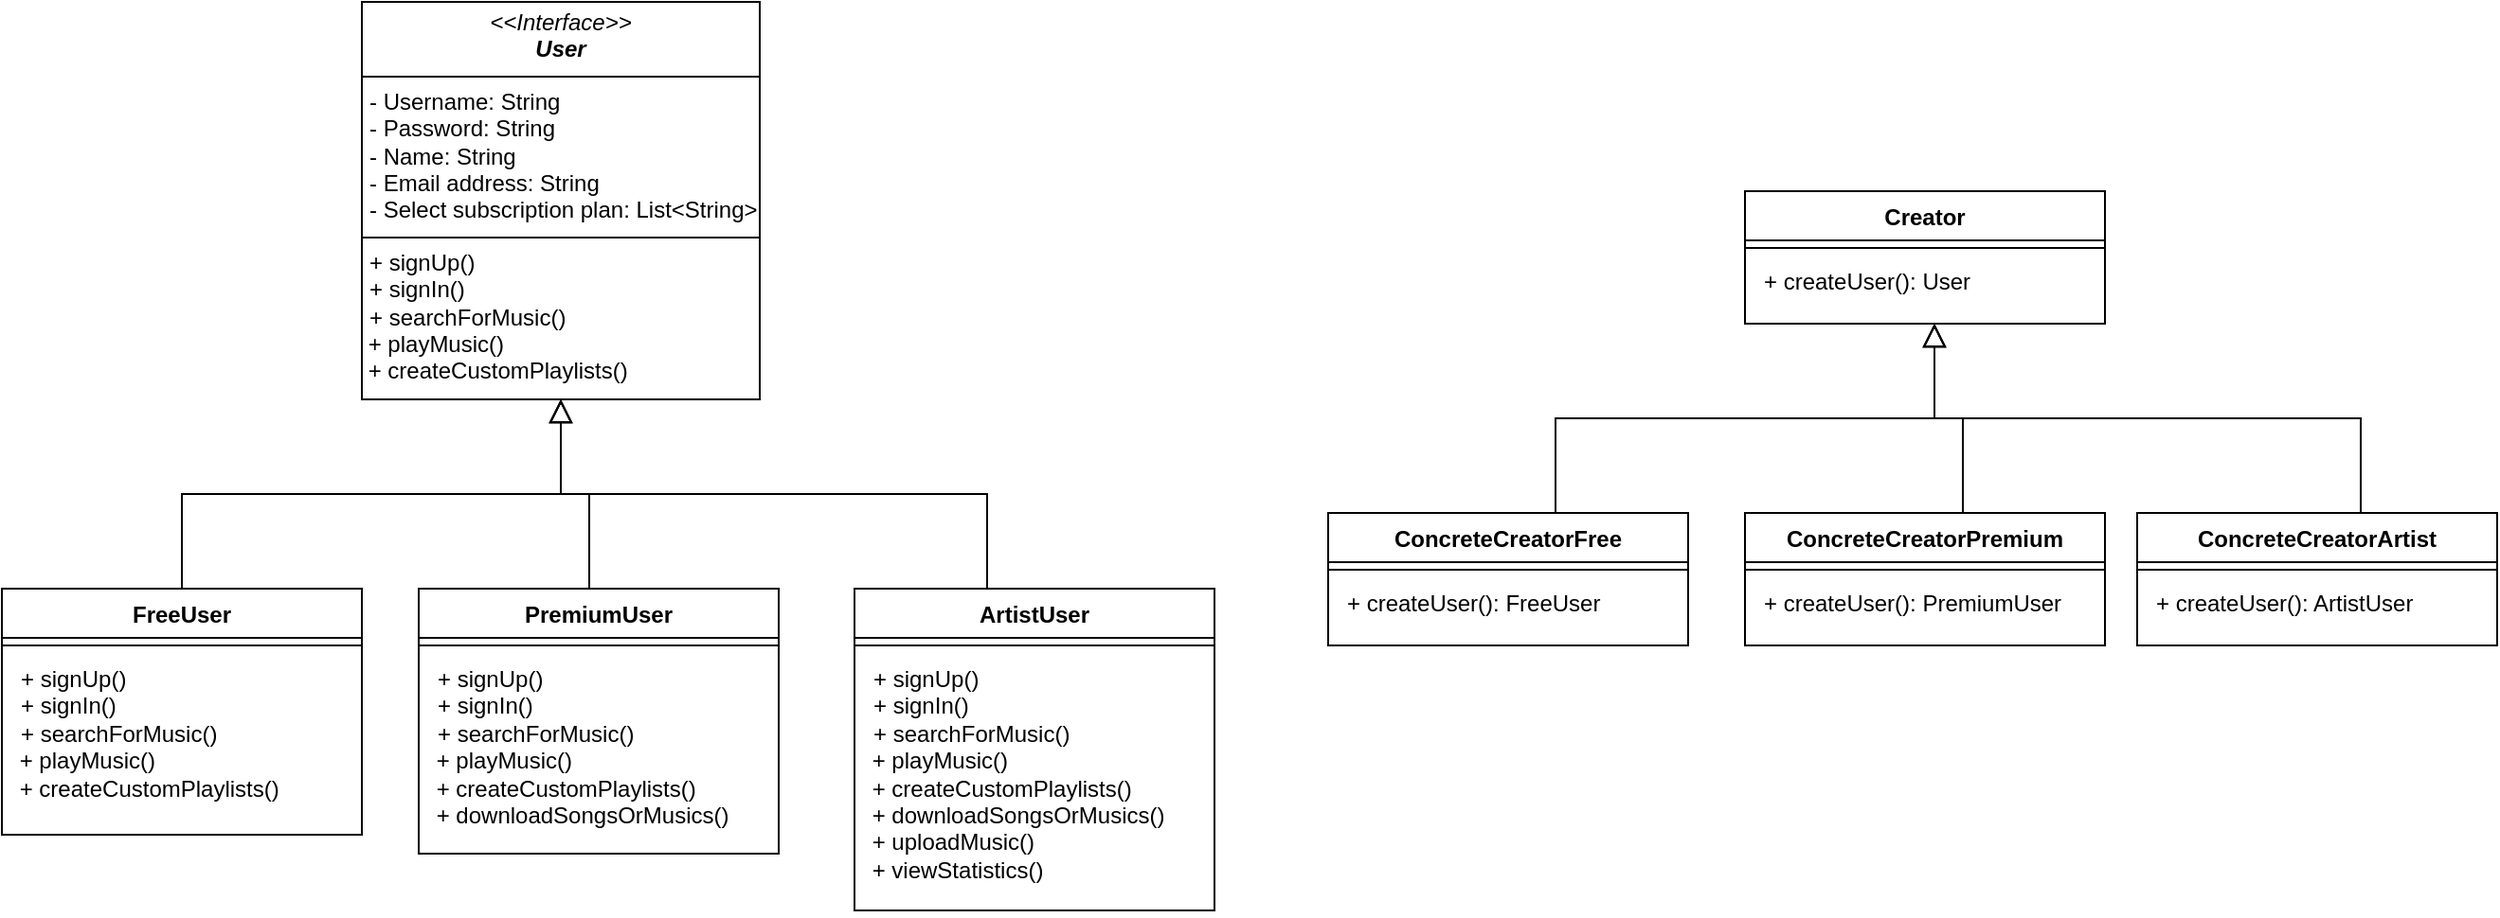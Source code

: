 <mxfile version="26.1.0">
  <diagram id="C5RBs43oDa-KdzZeNtuy" name="Page-1">
    <mxGraphModel dx="2293" dy="829" grid="1" gridSize="10" guides="1" tooltips="1" connect="1" arrows="1" fold="1" page="1" pageScale="1" pageWidth="827" pageHeight="1169" math="0" shadow="0">
      <root>
        <mxCell id="WIyWlLk6GJQsqaUBKTNV-0" />
        <mxCell id="WIyWlLk6GJQsqaUBKTNV-1" parent="WIyWlLk6GJQsqaUBKTNV-0" />
        <mxCell id="zkfFHV4jXpPFQw0GAbJ--12" value="" style="endArrow=block;endSize=10;endFill=0;shadow=0;strokeWidth=1;rounded=0;curved=0;edgeStyle=elbowEdgeStyle;elbow=vertical;entryX=0.5;entryY=1;entryDx=0;entryDy=0;" parent="WIyWlLk6GJQsqaUBKTNV-1" target="d-JBarurqvwY-KyZSDYN-22" edge="1">
          <mxGeometry width="160" relative="1" as="geometry">
            <mxPoint x="200" y="360" as="sourcePoint" />
            <mxPoint x="300" y="258" as="targetPoint" />
          </mxGeometry>
        </mxCell>
        <mxCell id="zkfFHV4jXpPFQw0GAbJ--16" value="" style="endArrow=block;endSize=10;endFill=0;shadow=0;strokeWidth=1;rounded=0;curved=0;edgeStyle=elbowEdgeStyle;elbow=vertical;entryX=0.5;entryY=1;entryDx=0;entryDy=0;" parent="WIyWlLk6GJQsqaUBKTNV-1" target="d-JBarurqvwY-KyZSDYN-22" edge="1">
          <mxGeometry width="160" relative="1" as="geometry">
            <mxPoint x="410" y="360" as="sourcePoint" />
            <mxPoint x="300" y="258" as="targetPoint" />
          </mxGeometry>
        </mxCell>
        <mxCell id="d-JBarurqvwY-KyZSDYN-22" value="&lt;p style=&quot;margin:0px;margin-top:4px;text-align:center;&quot;&gt;&lt;i&gt;&amp;lt;&amp;lt;Interface&amp;gt;&amp;gt;&lt;/i&gt;&lt;br&gt;&lt;b&gt;&lt;i&gt;User&lt;/i&gt;&lt;/b&gt;&lt;/p&gt;&lt;hr size=&quot;1&quot; style=&quot;border-style:solid;&quot;&gt;&lt;p style=&quot;margin: 0px 0px 0px 4px;&quot;&gt;- Username: String&lt;/p&gt;&lt;p style=&quot;margin: 0px 0px 0px 4px;&quot;&gt;- Password: String&lt;/p&gt;&lt;p style=&quot;margin: 0px 0px 0px 4px;&quot;&gt;- Name: String&lt;/p&gt;&lt;p style=&quot;margin: 0px 0px 0px 4px;&quot;&gt;- Email address: String&lt;/p&gt;&lt;p style=&quot;margin: 0px 0px 0px 4px;&quot;&gt;- Select subscription plan: List&amp;lt;String&amp;gt;&lt;/p&gt;&lt;hr size=&quot;1&quot; style=&quot;border-style:solid;&quot;&gt;&lt;p style=&quot;margin: 0px 0px 0px 4px;&quot;&gt;+ signUp()&lt;/p&gt;&lt;p style=&quot;margin: 0px 0px 0px 4px;&quot;&gt;+ signIn()&lt;/p&gt;&lt;p style=&quot;margin: 0px 0px 0px 4px;&quot;&gt;+ searchForMusic()&lt;/p&gt;&lt;div&gt;&amp;nbsp;+ playMusic()&lt;/div&gt;&lt;div&gt;&amp;nbsp;+ createCustomPlaylists()&lt;/div&gt;" style="verticalAlign=top;align=left;overflow=fill;html=1;whiteSpace=wrap;" vertex="1" parent="WIyWlLk6GJQsqaUBKTNV-1">
          <mxGeometry x="80" y="50" width="210" height="210" as="geometry" />
        </mxCell>
        <mxCell id="d-JBarurqvwY-KyZSDYN-27" value="PremiumUser" style="swimlane;fontStyle=1;align=center;verticalAlign=top;childLayout=stackLayout;horizontal=1;startSize=26;horizontalStack=0;resizeParent=1;resizeParentMax=0;resizeLast=0;collapsible=1;marginBottom=0;whiteSpace=wrap;html=1;" vertex="1" parent="WIyWlLk6GJQsqaUBKTNV-1">
          <mxGeometry x="110" y="360" width="190" height="140" as="geometry" />
        </mxCell>
        <mxCell id="d-JBarurqvwY-KyZSDYN-28" value="" style="line;strokeWidth=1;fillColor=none;align=left;verticalAlign=middle;spacingTop=-1;spacingLeft=3;spacingRight=3;rotatable=0;labelPosition=right;points=[];portConstraint=eastwest;strokeColor=inherit;" vertex="1" parent="d-JBarurqvwY-KyZSDYN-27">
          <mxGeometry y="26" width="190" height="8" as="geometry" />
        </mxCell>
        <mxCell id="d-JBarurqvwY-KyZSDYN-29" value="&lt;p style=&quot;margin: 0px 0px 0px 4px;&quot;&gt;+ signUp()&lt;/p&gt;&lt;p style=&quot;margin: 0px 0px 0px 4px;&quot;&gt;+ signIn()&lt;/p&gt;&lt;p style=&quot;margin: 0px 0px 0px 4px;&quot;&gt;+ searchForMusic()&lt;/p&gt;&lt;div&gt;&amp;nbsp;+ playMusic()&lt;/div&gt;&lt;div&gt;&amp;nbsp;+ createCustomPlaylists()&lt;/div&gt;&lt;div&gt;&amp;nbsp;+ downloadSongsOrMusics()&lt;/div&gt;" style="text;strokeColor=none;fillColor=none;align=left;verticalAlign=top;spacingLeft=4;spacingRight=4;overflow=hidden;rotatable=0;points=[[0,0.5],[1,0.5]];portConstraint=eastwest;whiteSpace=wrap;html=1;" vertex="1" parent="d-JBarurqvwY-KyZSDYN-27">
          <mxGeometry y="34" width="190" height="106" as="geometry" />
        </mxCell>
        <mxCell id="d-JBarurqvwY-KyZSDYN-30" value="ArtistUser" style="swimlane;fontStyle=1;align=center;verticalAlign=top;childLayout=stackLayout;horizontal=1;startSize=26;horizontalStack=0;resizeParent=1;resizeParentMax=0;resizeLast=0;collapsible=1;marginBottom=0;whiteSpace=wrap;html=1;" vertex="1" parent="WIyWlLk6GJQsqaUBKTNV-1">
          <mxGeometry x="340" y="360" width="190" height="170" as="geometry" />
        </mxCell>
        <mxCell id="d-JBarurqvwY-KyZSDYN-31" value="" style="line;strokeWidth=1;fillColor=none;align=left;verticalAlign=middle;spacingTop=-1;spacingLeft=3;spacingRight=3;rotatable=0;labelPosition=right;points=[];portConstraint=eastwest;strokeColor=inherit;" vertex="1" parent="d-JBarurqvwY-KyZSDYN-30">
          <mxGeometry y="26" width="190" height="8" as="geometry" />
        </mxCell>
        <mxCell id="d-JBarurqvwY-KyZSDYN-32" value="&lt;p style=&quot;margin: 0px 0px 0px 4px;&quot;&gt;+ signUp()&lt;/p&gt;&lt;p style=&quot;margin: 0px 0px 0px 4px;&quot;&gt;+ signIn()&lt;/p&gt;&lt;p style=&quot;margin: 0px 0px 0px 4px;&quot;&gt;+ searchForMusic()&lt;/p&gt;&lt;div&gt;&amp;nbsp;+ playMusic()&lt;/div&gt;&lt;div&gt;&amp;nbsp;+ createCustomPlaylists()&lt;/div&gt;&lt;div&gt;&amp;nbsp;+ downloadSongsOrMusics()&lt;/div&gt;&lt;div&gt;&amp;nbsp;+ uploadMusic()&lt;/div&gt;&lt;div&gt;&amp;nbsp;+ viewStatistics()&lt;/div&gt;" style="text;strokeColor=none;fillColor=none;align=left;verticalAlign=top;spacingLeft=4;spacingRight=4;overflow=hidden;rotatable=0;points=[[0,0.5],[1,0.5]];portConstraint=eastwest;whiteSpace=wrap;html=1;" vertex="1" parent="d-JBarurqvwY-KyZSDYN-30">
          <mxGeometry y="34" width="190" height="136" as="geometry" />
        </mxCell>
        <mxCell id="d-JBarurqvwY-KyZSDYN-33" value="Creator" style="swimlane;fontStyle=1;align=center;verticalAlign=top;childLayout=stackLayout;horizontal=1;startSize=26;horizontalStack=0;resizeParent=1;resizeParentMax=0;resizeLast=0;collapsible=1;marginBottom=0;whiteSpace=wrap;html=1;" vertex="1" parent="WIyWlLk6GJQsqaUBKTNV-1">
          <mxGeometry x="810" y="150" width="190" height="70" as="geometry" />
        </mxCell>
        <mxCell id="d-JBarurqvwY-KyZSDYN-34" value="" style="line;strokeWidth=1;fillColor=none;align=left;verticalAlign=middle;spacingTop=-1;spacingLeft=3;spacingRight=3;rotatable=0;labelPosition=right;points=[];portConstraint=eastwest;strokeColor=inherit;" vertex="1" parent="d-JBarurqvwY-KyZSDYN-33">
          <mxGeometry y="26" width="190" height="8" as="geometry" />
        </mxCell>
        <mxCell id="d-JBarurqvwY-KyZSDYN-35" value="&lt;p style=&quot;margin: 0px 0px 0px 4px;&quot;&gt;+ createUser(): User&lt;/p&gt;" style="text;strokeColor=none;fillColor=none;align=left;verticalAlign=top;spacingLeft=4;spacingRight=4;overflow=hidden;rotatable=0;points=[[0,0.5],[1,0.5]];portConstraint=eastwest;whiteSpace=wrap;html=1;" vertex="1" parent="d-JBarurqvwY-KyZSDYN-33">
          <mxGeometry y="34" width="190" height="36" as="geometry" />
        </mxCell>
        <mxCell id="d-JBarurqvwY-KyZSDYN-36" value="ConcreteCreatorPremium" style="swimlane;fontStyle=1;align=center;verticalAlign=top;childLayout=stackLayout;horizontal=1;startSize=26;horizontalStack=0;resizeParent=1;resizeParentMax=0;resizeLast=0;collapsible=1;marginBottom=0;whiteSpace=wrap;html=1;" vertex="1" parent="WIyWlLk6GJQsqaUBKTNV-1">
          <mxGeometry x="810" y="320" width="190" height="70" as="geometry" />
        </mxCell>
        <mxCell id="d-JBarurqvwY-KyZSDYN-37" value="" style="line;strokeWidth=1;fillColor=none;align=left;verticalAlign=middle;spacingTop=-1;spacingLeft=3;spacingRight=3;rotatable=0;labelPosition=right;points=[];portConstraint=eastwest;strokeColor=inherit;" vertex="1" parent="d-JBarurqvwY-KyZSDYN-36">
          <mxGeometry y="26" width="190" height="8" as="geometry" />
        </mxCell>
        <mxCell id="d-JBarurqvwY-KyZSDYN-38" value="&lt;p style=&quot;margin: 0px 0px 0px 4px;&quot;&gt;+ createUser(): PremiumUser&lt;/p&gt;" style="text;strokeColor=none;fillColor=none;align=left;verticalAlign=top;spacingLeft=4;spacingRight=4;overflow=hidden;rotatable=0;points=[[0,0.5],[1,0.5]];portConstraint=eastwest;whiteSpace=wrap;html=1;" vertex="1" parent="d-JBarurqvwY-KyZSDYN-36">
          <mxGeometry y="34" width="190" height="36" as="geometry" />
        </mxCell>
        <mxCell id="d-JBarurqvwY-KyZSDYN-39" value="ConcreteCreatorArtist" style="swimlane;fontStyle=1;align=center;verticalAlign=top;childLayout=stackLayout;horizontal=1;startSize=26;horizontalStack=0;resizeParent=1;resizeParentMax=0;resizeLast=0;collapsible=1;marginBottom=0;whiteSpace=wrap;html=1;" vertex="1" parent="WIyWlLk6GJQsqaUBKTNV-1">
          <mxGeometry x="1017" y="320" width="190" height="70" as="geometry" />
        </mxCell>
        <mxCell id="d-JBarurqvwY-KyZSDYN-40" value="" style="line;strokeWidth=1;fillColor=none;align=left;verticalAlign=middle;spacingTop=-1;spacingLeft=3;spacingRight=3;rotatable=0;labelPosition=right;points=[];portConstraint=eastwest;strokeColor=inherit;" vertex="1" parent="d-JBarurqvwY-KyZSDYN-39">
          <mxGeometry y="26" width="190" height="8" as="geometry" />
        </mxCell>
        <mxCell id="d-JBarurqvwY-KyZSDYN-41" value="&lt;p style=&quot;margin: 0px 0px 0px 4px;&quot;&gt;+ createUser(): ArtistUser&lt;/p&gt;" style="text;strokeColor=none;fillColor=none;align=left;verticalAlign=top;spacingLeft=4;spacingRight=4;overflow=hidden;rotatable=0;points=[[0,0.5],[1,0.5]];portConstraint=eastwest;whiteSpace=wrap;html=1;" vertex="1" parent="d-JBarurqvwY-KyZSDYN-39">
          <mxGeometry y="34" width="190" height="36" as="geometry" />
        </mxCell>
        <mxCell id="d-JBarurqvwY-KyZSDYN-44" value="FreeUser" style="swimlane;fontStyle=1;align=center;verticalAlign=top;childLayout=stackLayout;horizontal=1;startSize=26;horizontalStack=0;resizeParent=1;resizeParentMax=0;resizeLast=0;collapsible=1;marginBottom=0;whiteSpace=wrap;html=1;" vertex="1" parent="WIyWlLk6GJQsqaUBKTNV-1">
          <mxGeometry x="-110" y="360" width="190" height="130" as="geometry" />
        </mxCell>
        <mxCell id="d-JBarurqvwY-KyZSDYN-45" value="" style="line;strokeWidth=1;fillColor=none;align=left;verticalAlign=middle;spacingTop=-1;spacingLeft=3;spacingRight=3;rotatable=0;labelPosition=right;points=[];portConstraint=eastwest;strokeColor=inherit;" vertex="1" parent="d-JBarurqvwY-KyZSDYN-44">
          <mxGeometry y="26" width="190" height="8" as="geometry" />
        </mxCell>
        <mxCell id="d-JBarurqvwY-KyZSDYN-46" value="&lt;p style=&quot;margin: 0px 0px 0px 4px;&quot;&gt;+ signUp()&lt;/p&gt;&lt;p style=&quot;margin: 0px 0px 0px 4px;&quot;&gt;+ signIn()&lt;/p&gt;&lt;p style=&quot;margin: 0px 0px 0px 4px;&quot;&gt;+ searchForMusic()&lt;/p&gt;&lt;div&gt;&amp;nbsp;+ playMusic()&lt;/div&gt;&lt;div&gt;&amp;nbsp;+ createCustomPlaylists()&lt;/div&gt;" style="text;strokeColor=none;fillColor=none;align=left;verticalAlign=top;spacingLeft=4;spacingRight=4;overflow=hidden;rotatable=0;points=[[0,0.5],[1,0.5]];portConstraint=eastwest;whiteSpace=wrap;html=1;" vertex="1" parent="d-JBarurqvwY-KyZSDYN-44">
          <mxGeometry y="34" width="190" height="96" as="geometry" />
        </mxCell>
        <mxCell id="d-JBarurqvwY-KyZSDYN-47" value="" style="endArrow=block;endSize=10;endFill=0;shadow=0;strokeWidth=1;rounded=0;curved=0;edgeStyle=elbowEdgeStyle;elbow=vertical;exitX=0.5;exitY=0;exitDx=0;exitDy=0;entryX=0.5;entryY=1;entryDx=0;entryDy=0;" edge="1" parent="WIyWlLk6GJQsqaUBKTNV-1" source="d-JBarurqvwY-KyZSDYN-44" target="d-JBarurqvwY-KyZSDYN-22">
          <mxGeometry width="160" relative="1" as="geometry">
            <mxPoint x="150" y="362" as="sourcePoint" />
            <mxPoint x="300" y="260" as="targetPoint" />
          </mxGeometry>
        </mxCell>
        <mxCell id="d-JBarurqvwY-KyZSDYN-51" value="ConcreteCreatorFree" style="swimlane;fontStyle=1;align=center;verticalAlign=top;childLayout=stackLayout;horizontal=1;startSize=26;horizontalStack=0;resizeParent=1;resizeParentMax=0;resizeLast=0;collapsible=1;marginBottom=0;whiteSpace=wrap;html=1;" vertex="1" parent="WIyWlLk6GJQsqaUBKTNV-1">
          <mxGeometry x="590" y="320" width="190" height="70" as="geometry" />
        </mxCell>
        <mxCell id="d-JBarurqvwY-KyZSDYN-52" value="" style="line;strokeWidth=1;fillColor=none;align=left;verticalAlign=middle;spacingTop=-1;spacingLeft=3;spacingRight=3;rotatable=0;labelPosition=right;points=[];portConstraint=eastwest;strokeColor=inherit;" vertex="1" parent="d-JBarurqvwY-KyZSDYN-51">
          <mxGeometry y="26" width="190" height="8" as="geometry" />
        </mxCell>
        <mxCell id="d-JBarurqvwY-KyZSDYN-53" value="&lt;p style=&quot;margin: 0px 0px 0px 4px;&quot;&gt;+ createUser(): FreeUser&lt;/p&gt;" style="text;strokeColor=none;fillColor=none;align=left;verticalAlign=top;spacingLeft=4;spacingRight=4;overflow=hidden;rotatable=0;points=[[0,0.5],[1,0.5]];portConstraint=eastwest;whiteSpace=wrap;html=1;" vertex="1" parent="d-JBarurqvwY-KyZSDYN-51">
          <mxGeometry y="34" width="190" height="36" as="geometry" />
        </mxCell>
        <mxCell id="d-JBarurqvwY-KyZSDYN-55" value="" style="endArrow=block;endSize=10;endFill=0;shadow=0;strokeWidth=1;rounded=0;curved=0;edgeStyle=elbowEdgeStyle;elbow=vertical;entryX=0.5;entryY=1;entryDx=0;entryDy=0;" edge="1" parent="WIyWlLk6GJQsqaUBKTNV-1">
          <mxGeometry width="160" relative="1" as="geometry">
            <mxPoint x="925" y="320" as="sourcePoint" />
            <mxPoint x="910" y="220" as="targetPoint" />
          </mxGeometry>
        </mxCell>
        <mxCell id="d-JBarurqvwY-KyZSDYN-56" value="" style="endArrow=block;endSize=10;endFill=0;shadow=0;strokeWidth=1;rounded=0;curved=0;edgeStyle=elbowEdgeStyle;elbow=vertical;entryX=0.5;entryY=1;entryDx=0;entryDy=0;" edge="1" parent="WIyWlLk6GJQsqaUBKTNV-1">
          <mxGeometry width="160" relative="1" as="geometry">
            <mxPoint x="1135" y="320" as="sourcePoint" />
            <mxPoint x="910" y="220" as="targetPoint" />
          </mxGeometry>
        </mxCell>
        <mxCell id="d-JBarurqvwY-KyZSDYN-57" value="" style="endArrow=block;endSize=10;endFill=0;shadow=0;strokeWidth=1;rounded=0;curved=0;edgeStyle=elbowEdgeStyle;elbow=vertical;exitX=0.5;exitY=0;exitDx=0;exitDy=0;entryX=0.5;entryY=1;entryDx=0;entryDy=0;" edge="1" parent="WIyWlLk6GJQsqaUBKTNV-1">
          <mxGeometry width="160" relative="1" as="geometry">
            <mxPoint x="710" y="320" as="sourcePoint" />
            <mxPoint x="910" y="220" as="targetPoint" />
          </mxGeometry>
        </mxCell>
      </root>
    </mxGraphModel>
  </diagram>
</mxfile>
